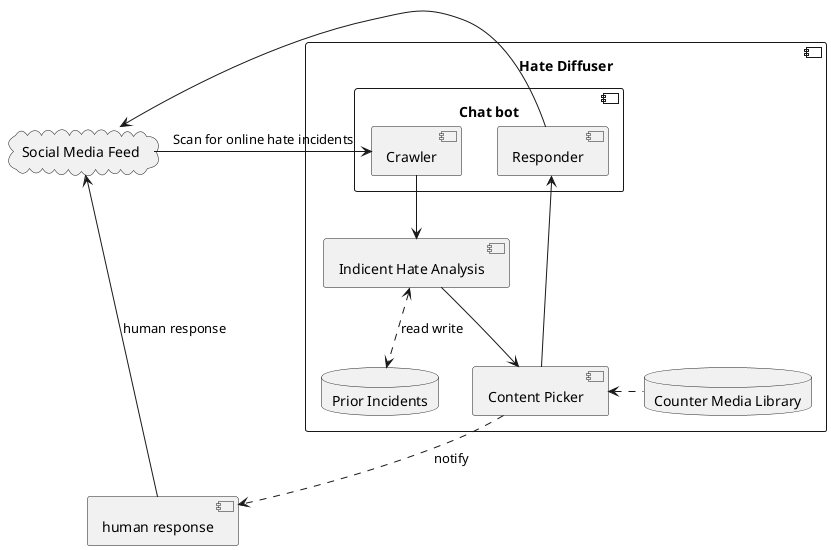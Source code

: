 @startuml

cloud "Social Media Feed" as SOC 
component "Hate Diffuser" as MAIN {
    component "Chat bot" as C1 {
        component "Crawler" as C1A 
        component "Responder" as C1B
    }
    'component "Identity Hash" as C2 
    component "Indicent Hate Analysis" as C3
    database "Prior Incidents" as C4
    
    component "Content Picker" as C7 

    database "Counter Media Library" as C6
}

component "human response" as hum 

SOC -right-> C1A : Scan for online hate incidents
C1B -left-> SOC  

C1A -down-> C3 
C7 ..> hum : notify 
hum -up-> SOC : human response 
C3 <..> C4 : read write
C3 --> C7
C6 .left-> C7

C7 -up-> C1B 

@enduml